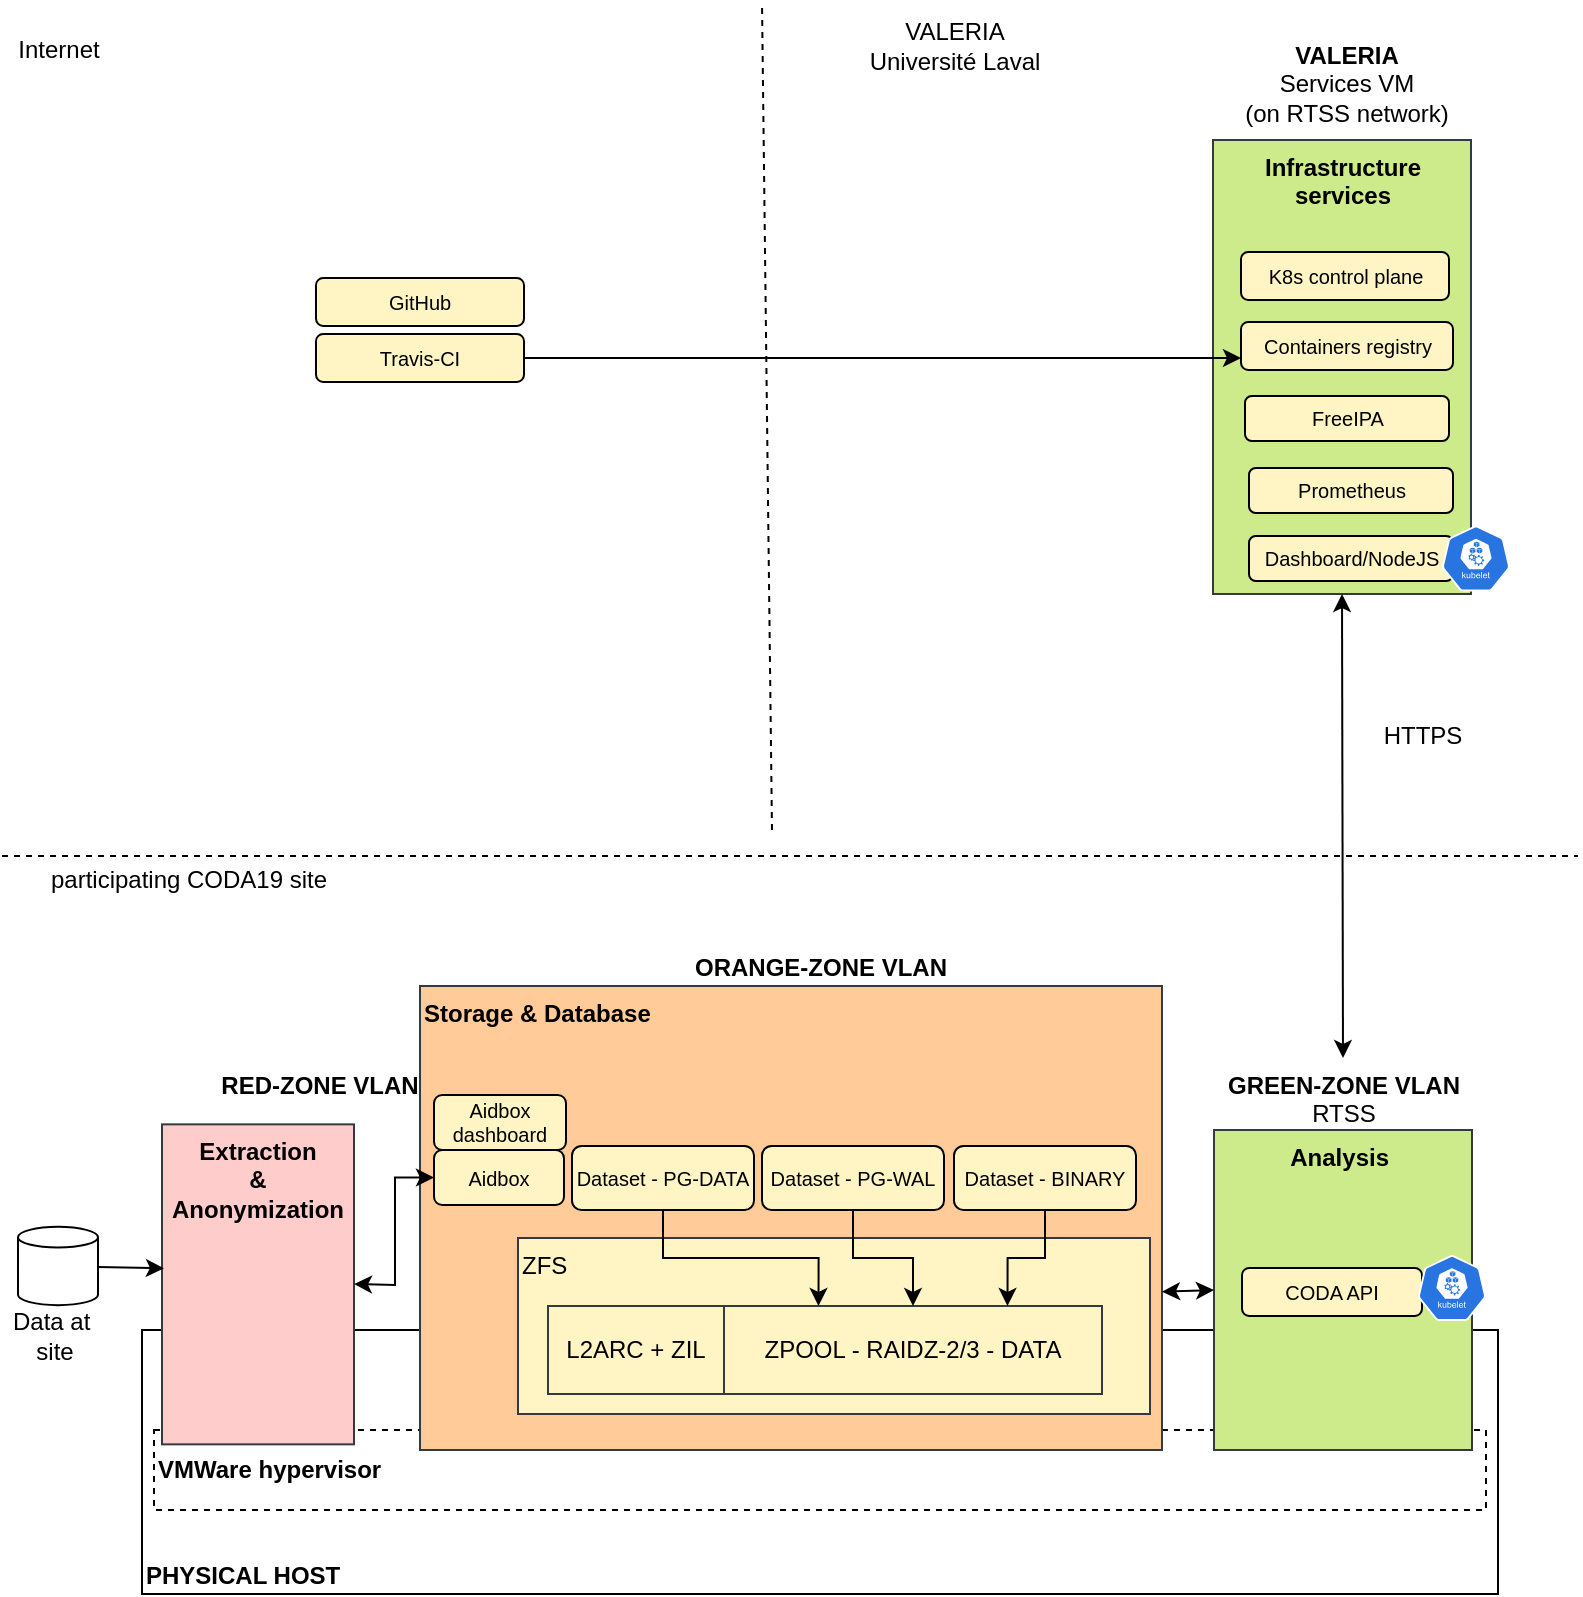 <mxfile version="13.6.2" type="device" pages="2"><diagram name="v2" id="tqLJBO_BbukvwmhvbSCI"><mxGraphModel dx="967" dy="987" grid="0" gridSize="8" guides="1" tooltips="1" connect="1" arrows="1" fold="1" page="1" pageScale="1" pageWidth="850" pageHeight="1100" math="0" shadow="0"><root><mxCell id="tmh-D557QrPGJzhV4SVf-0"/><mxCell id="tmh-D557QrPGJzhV4SVf-1" parent="tmh-D557QrPGJzhV4SVf-0"/><mxCell id="xcyX9j9_3t78MYzINzkI-0" value="PHYSICAL HOST" style="rounded=0;whiteSpace=wrap;html=1;verticalAlign=bottom;align=left;fontStyle=1" parent="tmh-D557QrPGJzhV4SVf-1" vertex="1"><mxGeometry x="96" y="673" width="678" height="132" as="geometry"/></mxCell><mxCell id="xcyX9j9_3t78MYzINzkI-14" value="VMWare hypervisor" style="rounded=0;whiteSpace=wrap;html=1;dashed=1;align=left;fontStyle=1" parent="tmh-D557QrPGJzhV4SVf-1" vertex="1"><mxGeometry x="102" y="723" width="666" height="40" as="geometry"/></mxCell><mxCell id="xcyX9j9_3t78MYzINzkI-17" value="&lt;b&gt;Extraction&lt;br style=&quot;font-size: 12px&quot;&gt;&amp;amp;&lt;br style=&quot;font-size: 12px&quot;&gt;Anonymization&lt;/b&gt;&lt;br&gt;&lt;br&gt;" style="rounded=0;whiteSpace=wrap;html=1;strokeColor=#36393d;fontSize=12;align=center;fillColor=#ffcccc;verticalAlign=top;" parent="tmh-D557QrPGJzhV4SVf-1" vertex="1"><mxGeometry x="106" y="570.18" width="96" height="160" as="geometry"/></mxCell><mxCell id="xcyX9j9_3t78MYzINzkI-19" value="&lt;b&gt;Analysis&amp;nbsp;&lt;/b&gt;" style="rounded=0;whiteSpace=wrap;html=1;strokeColor=#36393d;fontSize=12;align=center;fillColor=#cdeb8b;verticalAlign=top;" parent="tmh-D557QrPGJzhV4SVf-1" vertex="1"><mxGeometry x="632" y="573" width="129" height="160" as="geometry"/></mxCell><mxCell id="xcyX9j9_3t78MYzINzkI-20" value="&lt;b&gt;Storage &amp;amp; Database&lt;/b&gt;" style="rounded=0;whiteSpace=wrap;html=1;strokeColor=#36393d;fontSize=12;align=left;fillColor=#ffcc99;horizontal=1;verticalAlign=top;" parent="tmh-D557QrPGJzhV4SVf-1" vertex="1"><mxGeometry x="235" y="501" width="371" height="232" as="geometry"/></mxCell><mxCell id="xcyX9j9_3t78MYzINzkI-21" value="ZFS" style="rounded=0;whiteSpace=wrap;html=1;strokeColor=#36393d;fontSize=12;align=left;fillColor=#FFF4C3;verticalAlign=top;" parent="tmh-D557QrPGJzhV4SVf-1" vertex="1"><mxGeometry x="284" y="627" width="316" height="88" as="geometry"/></mxCell><mxCell id="xcyX9j9_3t78MYzINzkI-22" value="ZPOOL - RAIDZ-2/3 - DATA" style="rounded=0;whiteSpace=wrap;html=1;strokeColor=#36393d;fontSize=12;align=center;fillColor=#FFF4C3;" parent="tmh-D557QrPGJzhV4SVf-1" vertex="1"><mxGeometry x="387" y="661" width="189" height="44" as="geometry"/></mxCell><mxCell id="xcyX9j9_3t78MYzINzkI-23" value="L2ARC + ZIL" style="rounded=0;whiteSpace=wrap;html=1;strokeColor=#36393d;fontSize=12;align=center;fillColor=#FFF4C3;" parent="tmh-D557QrPGJzhV4SVf-1" vertex="1"><mxGeometry x="299" y="661" width="88" height="44" as="geometry"/></mxCell><mxCell id="xcyX9j9_3t78MYzINzkI-29" style="edgeStyle=orthogonalEdgeStyle;rounded=0;orthogonalLoop=1;jettySize=auto;html=1;exitX=0.5;exitY=1;exitDx=0;exitDy=0;entryX=0.25;entryY=0;entryDx=0;entryDy=0;fontSize=10;" parent="tmh-D557QrPGJzhV4SVf-1" source="xcyX9j9_3t78MYzINzkI-30" target="xcyX9j9_3t78MYzINzkI-22" edge="1"><mxGeometry relative="1" as="geometry"/></mxCell><mxCell id="xcyX9j9_3t78MYzINzkI-30" value="Dataset - PG-DATA" style="rounded=1;whiteSpace=wrap;html=1;strokeColor=#000000;fillColor=#FFF4C3;fontSize=10;align=center;" parent="tmh-D557QrPGJzhV4SVf-1" vertex="1"><mxGeometry x="311" y="581" width="91" height="32" as="geometry"/></mxCell><mxCell id="xcyX9j9_3t78MYzINzkI-31" style="edgeStyle=orthogonalEdgeStyle;rounded=0;orthogonalLoop=1;jettySize=auto;html=1;fontSize=10;" parent="tmh-D557QrPGJzhV4SVf-1" source="xcyX9j9_3t78MYzINzkI-32" target="xcyX9j9_3t78MYzINzkI-22" edge="1"><mxGeometry relative="1" as="geometry"/></mxCell><mxCell id="xcyX9j9_3t78MYzINzkI-32" value="Dataset - PG-WAL" style="rounded=1;whiteSpace=wrap;html=1;strokeColor=#000000;fillColor=#FFF4C3;fontSize=10;align=center;" parent="tmh-D557QrPGJzhV4SVf-1" vertex="1"><mxGeometry x="406" y="581" width="91" height="32" as="geometry"/></mxCell><mxCell id="xcyX9j9_3t78MYzINzkI-33" style="edgeStyle=orthogonalEdgeStyle;rounded=0;orthogonalLoop=1;jettySize=auto;html=1;entryX=0.75;entryY=0;entryDx=0;entryDy=0;fontSize=10;" parent="tmh-D557QrPGJzhV4SVf-1" source="xcyX9j9_3t78MYzINzkI-34" target="xcyX9j9_3t78MYzINzkI-22" edge="1"><mxGeometry relative="1" as="geometry"/></mxCell><mxCell id="xcyX9j9_3t78MYzINzkI-34" value="Dataset - BINARY" style="rounded=1;whiteSpace=wrap;html=1;strokeColor=#000000;fillColor=#FFF4C3;fontSize=10;align=center;" parent="tmh-D557QrPGJzhV4SVf-1" vertex="1"><mxGeometry x="502" y="581" width="91" height="32" as="geometry"/></mxCell><mxCell id="xcyX9j9_3t78MYzINzkI-35" value="" style="shape=image;verticalLabelPosition=bottom;labelBackgroundColor=#ffffff;verticalAlign=top;aspect=fixed;imageAspect=0;image=https://seeklogo.com/images/M/minio-logo-4B2D780928-seeklogo.com.png;" parent="tmh-D557QrPGJzhV4SVf-1" vertex="1"><mxGeometry x="507.85" y="515" width="76.15" height="33" as="geometry"/></mxCell><mxCell id="xcyX9j9_3t78MYzINzkI-36" value="" style="shape=image;verticalLabelPosition=bottom;labelBackgroundColor=#ffffff;verticalAlign=top;aspect=fixed;imageAspect=0;image=https://logos-download.com/wp-content/uploads/2016/10/PostgreSQL_logo_Postgre_SQL.png;" parent="tmh-D557QrPGJzhV4SVf-1" vertex="1"><mxGeometry x="318" y="541.83" width="171.27" height="26.35" as="geometry"/></mxCell><mxCell id="xcyX9j9_3t78MYzINzkI-38" value="RED-ZONE VLAN" style="text;html=1;strokeColor=none;fillColor=none;align=center;verticalAlign=top;whiteSpace=wrap;rounded=0;fontSize=12;fontStyle=1" parent="tmh-D557QrPGJzhV4SVf-1" vertex="1"><mxGeometry x="125" y="537" width="120" height="26" as="geometry"/></mxCell><mxCell id="xcyX9j9_3t78MYzINzkI-40" value="ORANGE-ZONE VLAN" style="text;html=1;strokeColor=none;fillColor=none;align=center;verticalAlign=top;whiteSpace=wrap;rounded=0;fontSize=12;fontStyle=1" parent="tmh-D557QrPGJzhV4SVf-1" vertex="1"><mxGeometry x="351" y="478" width="169" height="45" as="geometry"/></mxCell><mxCell id="xcyX9j9_3t78MYzINzkI-41" value="GREEN-ZONE VLAN&lt;br&gt;&lt;span style=&quot;font-weight: normal&quot;&gt;RTSS &lt;font style=&quot;font-size: 10px&quot;&gt;&lt;br&gt;&lt;/font&gt;&lt;/span&gt;" style="text;html=1;strokeColor=none;fillColor=none;align=center;verticalAlign=top;whiteSpace=wrap;rounded=0;fontSize=12;fontStyle=1" parent="tmh-D557QrPGJzhV4SVf-1" vertex="1"><mxGeometry x="636.5" y="537" width="120" height="45" as="geometry"/></mxCell><mxCell id="xcyX9j9_3t78MYzINzkI-42" value="" style="shape=image;html=1;verticalAlign=top;verticalLabelPosition=bottom;labelBackgroundColor=#ffffff;imageAspect=0;aspect=fixed;image=https://cdn2.iconfinder.com/data/icons/stilllife/48x48/filesystems/gnome-fs-nfs.png;strokeColor=#000000;fillColor=#FFF4C3;fontSize=9;align=center;" parent="tmh-D557QrPGJzhV4SVf-1" vertex="1"><mxGeometry x="536" y="543.83" width="32" height="32" as="geometry"/></mxCell><mxCell id="xcyX9j9_3t78MYzINzkI-43" value="CODA API" style="rounded=1;whiteSpace=wrap;html=1;strokeColor=#000000;fillColor=#FFF4C3;fontSize=10;align=center;" parent="tmh-D557QrPGJzhV4SVf-1" vertex="1"><mxGeometry x="646" y="642" width="90" height="24" as="geometry"/></mxCell><mxCell id="xcyX9j9_3t78MYzINzkI-47" value="" style="html=1;dashed=0;whitespace=wrap;fillColor=#2875E2;strokeColor=#ffffff;points=[[0.005,0.63,0],[0.1,0.2,0],[0.9,0.2,0],[0.5,0,0],[0.995,0.63,0],[0.72,0.99,0],[0.5,1,0],[0.28,0.99,0]];shape=mxgraph.kubernetes.icon;prIcon=kubelet;fontSize=12;align=center;" parent="tmh-D557QrPGJzhV4SVf-1" vertex="1"><mxGeometry x="731" y="635.49" width="40" height="33" as="geometry"/></mxCell><mxCell id="xcyX9j9_3t78MYzINzkI-49" value="&lt;b&gt;Infrastructure services&lt;/b&gt;" style="rounded=0;whiteSpace=wrap;html=1;strokeColor=#36393d;fontSize=12;align=center;fillColor=#cdeb8b;verticalAlign=top;" parent="tmh-D557QrPGJzhV4SVf-1" vertex="1"><mxGeometry x="631.5" y="78" width="129" height="227" as="geometry"/></mxCell><mxCell id="xcyX9j9_3t78MYzINzkI-50" value="Containers registry" style="rounded=1;whiteSpace=wrap;html=1;strokeColor=#000000;fillColor=#FFF4C3;fontSize=10;align=center;" parent="tmh-D557QrPGJzhV4SVf-1" vertex="1"><mxGeometry x="645.5" y="169" width="106" height="24" as="geometry"/></mxCell><mxCell id="xcyX9j9_3t78MYzINzkI-51" value="FreeIPA" style="rounded=1;whiteSpace=wrap;html=1;strokeColor=#000000;fillColor=#FFF4C3;fontSize=10;align=center;" parent="tmh-D557QrPGJzhV4SVf-1" vertex="1"><mxGeometry x="647.5" y="206" width="102" height="22.5" as="geometry"/></mxCell><mxCell id="xcyX9j9_3t78MYzINzkI-52" value="K8s control plane" style="rounded=1;whiteSpace=wrap;html=1;strokeColor=#000000;fillColor=#FFF4C3;fontSize=10;align=center;" parent="tmh-D557QrPGJzhV4SVf-1" vertex="1"><mxGeometry x="645.5" y="134" width="104" height="24" as="geometry"/></mxCell><mxCell id="xcyX9j9_3t78MYzINzkI-53" value="VALERIA&lt;br&gt;&lt;span style=&quot;font-weight: normal&quot;&gt;Services VM&lt;br&gt;(on RTSS network)&lt;/span&gt;" style="text;html=1;strokeColor=none;fillColor=none;align=center;verticalAlign=top;whiteSpace=wrap;rounded=0;fontSize=12;fontStyle=1" parent="tmh-D557QrPGJzhV4SVf-1" vertex="1"><mxGeometry x="614" y="22" width="169" height="56" as="geometry"/></mxCell><mxCell id="xcyX9j9_3t78MYzINzkI-54" value="Prometheus" style="rounded=1;whiteSpace=wrap;html=1;strokeColor=#000000;fillColor=#FFF4C3;fontSize=10;align=center;" parent="tmh-D557QrPGJzhV4SVf-1" vertex="1"><mxGeometry x="649.5" y="242" width="102" height="22.5" as="geometry"/></mxCell><mxCell id="xcyX9j9_3t78MYzINzkI-55" value="Dashboard/NodeJS" style="rounded=1;whiteSpace=wrap;html=1;strokeColor=#000000;fillColor=#FFF4C3;fontSize=10;align=center;" parent="tmh-D557QrPGJzhV4SVf-1" vertex="1"><mxGeometry x="649.5" y="276" width="102" height="22.5" as="geometry"/></mxCell><mxCell id="xcyX9j9_3t78MYzINzkI-57" value="GitHub" style="rounded=1;whiteSpace=wrap;html=1;strokeColor=#000000;fillColor=#FFF4C3;fontSize=10;align=center;" parent="tmh-D557QrPGJzhV4SVf-1" vertex="1"><mxGeometry x="183" y="147" width="104" height="24" as="geometry"/></mxCell><mxCell id="HNsxZ0i6CEFMTYmWByBa-2" style="edgeStyle=orthogonalEdgeStyle;rounded=0;orthogonalLoop=1;jettySize=auto;html=1;exitX=1;exitY=0.5;exitDx=0;exitDy=0;entryX=0;entryY=0.75;entryDx=0;entryDy=0;startArrow=none;startFill=0;endArrow=classic;endFill=1;" parent="tmh-D557QrPGJzhV4SVf-1" source="xcyX9j9_3t78MYzINzkI-58" target="xcyX9j9_3t78MYzINzkI-50" edge="1"><mxGeometry relative="1" as="geometry"/></mxCell><mxCell id="xcyX9j9_3t78MYzINzkI-58" value="Travis-CI" style="rounded=1;whiteSpace=wrap;html=1;strokeColor=#000000;fillColor=#FFF4C3;fontSize=10;align=center;" parent="tmh-D557QrPGJzhV4SVf-1" vertex="1"><mxGeometry x="183" y="175" width="104" height="24" as="geometry"/></mxCell><mxCell id="xcyX9j9_3t78MYzINzkI-59" value="" style="shape=cylinder2;whiteSpace=wrap;html=1;boundedLbl=1;backgroundOutline=1;size=5.17;align=left;" parent="tmh-D557QrPGJzhV4SVf-1" vertex="1"><mxGeometry x="34" y="621.41" width="40" height="39.17" as="geometry"/></mxCell><mxCell id="xcyX9j9_3t78MYzINzkI-62" value="" style="endArrow=classic;html=1;entryX=0.01;entryY=0.45;entryDx=0;entryDy=0;entryPerimeter=0;startArrow=none;startFill=0;" parent="tmh-D557QrPGJzhV4SVf-1" source="xcyX9j9_3t78MYzINzkI-59" target="xcyX9j9_3t78MYzINzkI-17" edge="1"><mxGeometry width="50" height="50" relative="1" as="geometry"><mxPoint x="601" y="661" as="sourcePoint"/><mxPoint x="651" y="611" as="targetPoint"/></mxGeometry></mxCell><mxCell id="xcyX9j9_3t78MYzINzkI-63" value="Data at&amp;nbsp;&lt;br&gt;site" style="text;html=1;resizable=0;autosize=1;align=center;verticalAlign=middle;points=[];fillColor=none;strokeColor=none;rounded=0;" parent="tmh-D557QrPGJzhV4SVf-1" vertex="1"><mxGeometry x="26" y="660" width="52" height="32" as="geometry"/></mxCell><mxCell id="xcyX9j9_3t78MYzINzkI-66" value="" style="endArrow=none;dashed=1;html=1;" parent="tmh-D557QrPGJzhV4SVf-1" edge="1"><mxGeometry width="50" height="50" relative="1" as="geometry"><mxPoint x="26" y="436" as="sourcePoint"/><mxPoint x="814" y="436" as="targetPoint"/></mxGeometry></mxCell><mxCell id="xcyX9j9_3t78MYzINzkI-67" value="participating CODA19 site" style="text;html=1;resizable=0;autosize=1;align=center;verticalAlign=middle;points=[];fillColor=none;strokeColor=none;rounded=0;" parent="tmh-D557QrPGJzhV4SVf-1" vertex="1"><mxGeometry x="45" y="439" width="148" height="18" as="geometry"/></mxCell><mxCell id="xcyX9j9_3t78MYzINzkI-68" value="VALERIA&lt;br&gt;Université Laval" style="text;html=1;resizable=0;autosize=1;align=center;verticalAlign=middle;points=[];fillColor=none;strokeColor=none;rounded=0;" parent="tmh-D557QrPGJzhV4SVf-1" vertex="1"><mxGeometry x="454" y="15" width="95" height="32" as="geometry"/></mxCell><mxCell id="xcyX9j9_3t78MYzINzkI-69" value="Internet" style="text;html=1;resizable=0;autosize=1;align=center;verticalAlign=middle;points=[];fillColor=none;strokeColor=none;rounded=0;" parent="tmh-D557QrPGJzhV4SVf-1" vertex="1"><mxGeometry x="28.5" y="24" width="51" height="18" as="geometry"/></mxCell><mxCell id="xcyX9j9_3t78MYzINzkI-70" value="" style="endArrow=none;dashed=1;html=1;" parent="tmh-D557QrPGJzhV4SVf-1" edge="1"><mxGeometry width="50" height="50" relative="1" as="geometry"><mxPoint x="411" y="423" as="sourcePoint"/><mxPoint x="406" y="9" as="targetPoint"/></mxGeometry></mxCell><mxCell id="xcyX9j9_3t78MYzINzkI-71" value="" style="endArrow=classic;html=1;exitX=0.5;exitY=1;exitDx=0;exitDy=0;entryX=0.5;entryY=0;entryDx=0;entryDy=0;startArrow=classic;startFill=1;" parent="tmh-D557QrPGJzhV4SVf-1" source="xcyX9j9_3t78MYzINzkI-49" target="xcyX9j9_3t78MYzINzkI-41" edge="1"><mxGeometry width="50" height="50" relative="1" as="geometry"><mxPoint x="601" y="400" as="sourcePoint"/><mxPoint x="651" y="350" as="targetPoint"/></mxGeometry></mxCell><mxCell id="xcyX9j9_3t78MYzINzkI-72" value="HTTPS" style="text;html=1;resizable=0;autosize=1;align=center;verticalAlign=middle;points=[];fillColor=none;strokeColor=none;rounded=0;" parent="tmh-D557QrPGJzhV4SVf-1" vertex="1"><mxGeometry x="711.5" y="367" width="49" height="18" as="geometry"/></mxCell><mxCell id="HNsxZ0i6CEFMTYmWByBa-0" value="" style="endArrow=classic;startArrow=classic;html=1;entryX=0;entryY=0.5;entryDx=0;entryDy=0;edgeStyle=orthogonalEdgeStyle;rounded=0;" parent="tmh-D557QrPGJzhV4SVf-1" target="HgPckvsHtpQbL60gwhYp-0" edge="1"><mxGeometry width="50" height="50" relative="1" as="geometry"><mxPoint x="202" y="650" as="sourcePoint"/><mxPoint x="651" y="350" as="targetPoint"/></mxGeometry></mxCell><mxCell id="HNsxZ0i6CEFMTYmWByBa-1" value="" style="endArrow=classic;startArrow=classic;html=1;exitX=1;exitY=0.659;exitDx=0;exitDy=0;entryX=0;entryY=0.5;entryDx=0;entryDy=0;exitPerimeter=0;" parent="tmh-D557QrPGJzhV4SVf-1" source="xcyX9j9_3t78MYzINzkI-20" target="xcyX9j9_3t78MYzINzkI-19" edge="1"><mxGeometry width="50" height="50" relative="1" as="geometry"><mxPoint x="594" y="656.95" as="sourcePoint"/><mxPoint x="622.999" y="656.502" as="targetPoint"/></mxGeometry></mxCell><mxCell id="HNsxZ0i6CEFMTYmWByBa-3" value="" style="html=1;dashed=0;whitespace=wrap;fillColor=#2875E2;strokeColor=#ffffff;points=[[0.005,0.63,0],[0.1,0.2,0],[0.9,0.2,0],[0.5,0,0],[0.995,0.63,0],[0.72,0.99,0],[0.5,1,0],[0.28,0.99,0]];shape=mxgraph.kubernetes.icon;prIcon=kubelet;fontSize=12;align=center;" parent="tmh-D557QrPGJzhV4SVf-1" vertex="1"><mxGeometry x="743" y="270.75" width="40" height="33" as="geometry"/></mxCell><mxCell id="HgPckvsHtpQbL60gwhYp-0" value="Aidbox" style="rounded=1;whiteSpace=wrap;html=1;strokeColor=#000000;fillColor=#FFF4C3;fontSize=10;align=center;" vertex="1" parent="tmh-D557QrPGJzhV4SVf-1"><mxGeometry x="242" y="583" width="65" height="27.5" as="geometry"/></mxCell><mxCell id="HgPckvsHtpQbL60gwhYp-1" value="Aidbox&lt;br&gt;dashboard" style="rounded=1;whiteSpace=wrap;html=1;strokeColor=#000000;fillColor=#FFF4C3;fontSize=10;align=center;" vertex="1" parent="tmh-D557QrPGJzhV4SVf-1"><mxGeometry x="242" y="555.5" width="66" height="27.5" as="geometry"/></mxCell></root></mxGraphModel></diagram><diagram id="jNsKV1c-_8GDwIXnJQkx" name="v1"><mxGraphModel dx="1296" dy="903" grid="0" gridSize="8" guides="1" tooltips="1" connect="1" arrows="1" fold="1" page="1" pageScale="1" pageWidth="850" pageHeight="1100" math="0" shadow="0"><root><mxCell id="0"/><mxCell id="1" parent="0"/><mxCell id="x_blu2pq1rbYdd1YHIHq-1" value="PHYSICAL HOST" style="rounded=0;whiteSpace=wrap;html=1;verticalAlign=bottom;align=left;fontStyle=1" parent="1" vertex="1"><mxGeometry x="60" y="280" width="720" height="230" as="geometry"/></mxCell><mxCell id="x_blu2pq1rbYdd1YHIHq-31" value="&lt;b&gt;DISKS - DAS + HBA - Binary files and databases&lt;/b&gt;" style="rounded=0;whiteSpace=wrap;html=1;dashed=1;align=left;verticalAlign=bottom;" parent="1" vertex="1"><mxGeometry x="329" y="381" width="431" height="100" as="geometry"/></mxCell><mxCell id="x_blu2pq1rbYdd1YHIHq-16" value="" style="shape=image;html=1;verticalAlign=top;verticalLabelPosition=bottom;labelBackgroundColor=#ffffff;imageAspect=0;aspect=fixed;image=https://cdn0.iconfinder.com/data/icons/30-hardware-line-icons/64/HDD-128.png;align=left;" parent="1" vertex="1"><mxGeometry x="607" y="401.43" width="50" height="50" as="geometry"/></mxCell><mxCell id="x_blu2pq1rbYdd1YHIHq-12" value="" style="shape=image;html=1;verticalAlign=top;verticalLabelPosition=bottom;labelBackgroundColor=#ffffff;imageAspect=0;aspect=fixed;image=https://cdn0.iconfinder.com/data/icons/30-hardware-line-icons/64/HDD-128.png;align=left;" parent="1" vertex="1"><mxGeometry x="527" y="401.43" width="50" height="50" as="geometry"/></mxCell><mxCell id="x_blu2pq1rbYdd1YHIHq-15" value="" style="shape=image;html=1;verticalAlign=top;verticalLabelPosition=bottom;labelBackgroundColor=#ffffff;imageAspect=0;aspect=fixed;image=https://cdn0.iconfinder.com/data/icons/30-hardware-line-icons/64/HDD-128.png;align=left;" parent="1" vertex="1"><mxGeometry x="567" y="401.43" width="50" height="50" as="geometry"/></mxCell><mxCell id="x_blu2pq1rbYdd1YHIHq-17" value="" style="shape=image;html=1;verticalAlign=top;verticalLabelPosition=bottom;labelBackgroundColor=#ffffff;imageAspect=0;aspect=fixed;image=https://cdn0.iconfinder.com/data/icons/30-hardware-line-icons/64/HDD-128.png;align=left;" parent="1" vertex="1"><mxGeometry x="647" y="401.43" width="50" height="50" as="geometry"/></mxCell><mxCell id="x_blu2pq1rbYdd1YHIHq-18" value="" style="shape=image;html=1;verticalAlign=top;verticalLabelPosition=bottom;labelBackgroundColor=#ffffff;imageAspect=0;aspect=fixed;image=https://cdn0.iconfinder.com/data/icons/30-hardware-line-icons/64/HDD-128.png;align=left;" parent="1" vertex="1"><mxGeometry x="685" y="401.43" width="50" height="50" as="geometry"/></mxCell><mxCell id="x_blu2pq1rbYdd1YHIHq-27" value="" style="shape=image;html=1;verticalAlign=top;verticalLabelPosition=bottom;labelBackgroundColor=#ffffff;imageAspect=0;aspect=fixed;image=https://cdn1.iconfinder.com/data/icons/computer-hardware-line-vol-2/52/storage__ssd__card__device__data__server__hardware-128.png;align=left;" parent="1" vertex="1"><mxGeometry x="423" y="406.43" width="40" height="40" as="geometry"/></mxCell><mxCell id="x_blu2pq1rbYdd1YHIHq-28" value="" style="shape=image;html=1;verticalAlign=top;verticalLabelPosition=bottom;labelBackgroundColor=#ffffff;imageAspect=0;aspect=fixed;image=https://cdn1.iconfinder.com/data/icons/computer-hardware-line-vol-2/52/storage__ssd__card__device__data__server__hardware-128.png;align=left;" parent="1" vertex="1"><mxGeometry x="366" y="406.43" width="40" height="40" as="geometry"/></mxCell><mxCell id="x_blu2pq1rbYdd1YHIHq-21" value="&lt;b&gt;DISKS - GP - RAID - HYPERVISOR + VMs&lt;/b&gt;" style="rounded=0;whiteSpace=wrap;html=1;align=left;dashed=1;verticalAlign=bottom;" parent="1" vertex="1"><mxGeometry x="70" y="380" width="250" height="102" as="geometry"/></mxCell><mxCell id="x_blu2pq1rbYdd1YHIHq-9" value="" style="shape=image;html=1;verticalAlign=top;verticalLabelPosition=bottom;labelBackgroundColor=#ffffff;imageAspect=0;aspect=fixed;image=https://cdn1.iconfinder.com/data/icons/computer-hardware-line-vol-2/52/storage__ssd__card__device__data__server__hardware-128.png;align=left;" parent="1" vertex="1"><mxGeometry x="149" y="411.429" width="40" height="40" as="geometry"/></mxCell><mxCell id="x_blu2pq1rbYdd1YHIHq-13" value="" style="shape=image;html=1;verticalAlign=top;verticalLabelPosition=bottom;labelBackgroundColor=#ffffff;imageAspect=0;aspect=fixed;image=https://cdn1.iconfinder.com/data/icons/computer-hardware-line-vol-2/52/storage__ssd__card__device__data__server__hardware-128.png;align=left;" parent="1" vertex="1"><mxGeometry x="104" y="411.429" width="40" height="40" as="geometry"/></mxCell><mxCell id="x_blu2pq1rbYdd1YHIHq-25" value="" style="shape=image;html=1;verticalAlign=top;verticalLabelPosition=bottom;labelBackgroundColor=#ffffff;imageAspect=0;aspect=fixed;image=https://cdn0.iconfinder.com/data/icons/30-hardware-line-icons/64/HDD-128.png;align=left;" parent="1" vertex="1"><mxGeometry x="233" y="406.429" width="50" height="50" as="geometry"/></mxCell><mxCell id="x_blu2pq1rbYdd1YHIHq-26" value="" style="shape=image;html=1;verticalAlign=top;verticalLabelPosition=bottom;labelBackgroundColor=#ffffff;imageAspect=0;aspect=fixed;image=https://cdn0.iconfinder.com/data/icons/30-hardware-line-icons/64/HDD-128.png;align=left;" parent="1" vertex="1"><mxGeometry x="188" y="406.429" width="50" height="50" as="geometry"/></mxCell><mxCell id="x_blu2pq1rbYdd1YHIHq-32" value="Hypervisor" style="rounded=0;whiteSpace=wrap;html=1;dashed=1;align=left;fontStyle=1" parent="1" vertex="1"><mxGeometry x="70" y="330" width="690" height="40" as="geometry"/></mxCell><mxCell id="x_blu2pq1rbYdd1YHIHq-33" value="" style="shape=image;html=1;verticalAlign=top;verticalLabelPosition=bottom;labelBackgroundColor=#ffffff;imageAspect=0;aspect=fixed;image=https://cdn0.iconfinder.com/data/icons/30-hardware-line-icons/64/HDD-128.png;align=left;" parent="1" vertex="1"><mxGeometry x="470" y="401.43" width="49" height="50" as="geometry"/></mxCell><mxCell id="x_blu2pq1rbYdd1YHIHq-34" value="..." style="text;html=1;strokeColor=none;fillColor=none;align=center;verticalAlign=middle;whiteSpace=wrap;rounded=0;dashed=1;fontStyle=1;fontSize=20;" parent="1" vertex="1"><mxGeometry x="502" y="426.43" width="40" height="20" as="geometry"/></mxCell><mxCell id="x_blu2pq1rbYdd1YHIHq-37" value="&lt;b&gt;Extraction&lt;br style=&quot;font-size: 12px&quot;&gt;&amp;amp;&lt;br style=&quot;font-size: 12px&quot;&gt;Anonymization&lt;/b&gt;&lt;br&gt;&lt;br&gt;" style="rounded=0;whiteSpace=wrap;html=1;strokeColor=#36393d;fontSize=12;align=center;fillColor=#ffcccc;verticalAlign=top;" parent="1" vertex="1"><mxGeometry x="80" y="176" width="96" height="160" as="geometry"/></mxCell><mxCell id="x_blu2pq1rbYdd1YHIHq-39" value="" style="endArrow=none;dashed=1;html=1;dashPattern=1 3;strokeWidth=2;fontSize=12;" parent="1" edge="1"><mxGeometry width="50" height="50" relative="1" as="geometry"><mxPoint x="325" y="512" as="sourcePoint"/><mxPoint x="325" y="280" as="targetPoint"/></mxGeometry></mxCell><mxCell id="x_blu2pq1rbYdd1YHIHq-40" value="&lt;b&gt;Computation&lt;br&gt;&amp;amp;&lt;br&gt;Serving&lt;/b&gt;" style="rounded=0;whiteSpace=wrap;html=1;strokeColor=#36393d;fontSize=12;align=center;fillColor=#cdeb8b;verticalAlign=top;" parent="1" vertex="1"><mxGeometry x="207" y="176" width="96" height="160" as="geometry"/></mxCell><mxCell id="x_blu2pq1rbYdd1YHIHq-41" value="&lt;b&gt;Storage &amp;amp; Database&lt;/b&gt;" style="rounded=0;whiteSpace=wrap;html=1;strokeColor=#36393d;fontSize=12;align=left;fillColor=#ffcc99;horizontal=1;verticalAlign=top;" parent="1" vertex="1"><mxGeometry x="336" y="104" width="416" height="232" as="geometry"/></mxCell><mxCell id="x_blu2pq1rbYdd1YHIHq-45" value="ZFS" style="rounded=0;whiteSpace=wrap;html=1;strokeColor=#36393d;fontSize=12;align=left;fillColor=#FFF4C3;verticalAlign=top;" parent="1" vertex="1"><mxGeometry x="344" y="232" width="400" height="88" as="geometry"/></mxCell><mxCell id="x_blu2pq1rbYdd1YHIHq-43" value="ZPOOL - RAIDZ-2/3 - DATA" style="rounded=0;whiteSpace=wrap;html=1;strokeColor=#36393d;fontSize=12;align=center;fillColor=#FFF4C3;" parent="1" vertex="1"><mxGeometry x="472" y="264" width="264" height="44" as="geometry"/></mxCell><mxCell id="x_blu2pq1rbYdd1YHIHq-44" value="L2ARC + ZIL" style="rounded=0;whiteSpace=wrap;html=1;strokeColor=#36393d;fontSize=12;align=center;fillColor=#FFF4C3;" parent="1" vertex="1"><mxGeometry x="357" y="264" width="115" height="44" as="geometry"/></mxCell><mxCell id="x_blu2pq1rbYdd1YHIHq-46" style="edgeStyle=orthogonalEdgeStyle;rounded=0;orthogonalLoop=1;jettySize=auto;html=1;entryX=0.25;entryY=1;entryDx=0;entryDy=0;fontSize=12;" parent="1" source="x_blu2pq1rbYdd1YHIHq-28" target="x_blu2pq1rbYdd1YHIHq-44" edge="1"><mxGeometry relative="1" as="geometry"/></mxCell><mxCell id="x_blu2pq1rbYdd1YHIHq-47" style="edgeStyle=orthogonalEdgeStyle;rounded=0;orthogonalLoop=1;jettySize=auto;html=1;entryX=0.75;entryY=1;entryDx=0;entryDy=0;fontSize=12;" parent="1" source="x_blu2pq1rbYdd1YHIHq-27" target="x_blu2pq1rbYdd1YHIHq-44" edge="1"><mxGeometry relative="1" as="geometry"/></mxCell><mxCell id="x_blu2pq1rbYdd1YHIHq-48" style="edgeStyle=orthogonalEdgeStyle;rounded=0;orthogonalLoop=1;jettySize=auto;html=1;entryX=0.087;entryY=0.977;entryDx=0;entryDy=0;entryPerimeter=0;fontSize=12;" parent="1" source="x_blu2pq1rbYdd1YHIHq-33" target="x_blu2pq1rbYdd1YHIHq-43" edge="1"><mxGeometry relative="1" as="geometry"/></mxCell><mxCell id="x_blu2pq1rbYdd1YHIHq-49" style="edgeStyle=orthogonalEdgeStyle;rounded=0;orthogonalLoop=1;jettySize=auto;html=1;entryX=0.902;entryY=1;entryDx=0;entryDy=0;entryPerimeter=0;fontSize=12;" parent="1" source="x_blu2pq1rbYdd1YHIHq-18" target="x_blu2pq1rbYdd1YHIHq-43" edge="1"><mxGeometry relative="1" as="geometry"/></mxCell><mxCell id="x_blu2pq1rbYdd1YHIHq-50" value="... device passthrough ..." style="text;html=1;strokeColor=none;fillColor=none;align=center;verticalAlign=middle;whiteSpace=wrap;rounded=0;fontSize=12;" parent="1" vertex="1"><mxGeometry x="503" y="344" width="200" height="20" as="geometry"/></mxCell><mxCell id="x_blu2pq1rbYdd1YHIHq-53" value="" style="html=1;dashed=0;whitespace=wrap;fillColor=#2875E2;strokeColor=#ffffff;points=[[0.005,0.63,0],[0.1,0.2,0],[0.9,0.2,0],[0.5,0,0],[0.995,0.63,0],[0.72,0.99,0],[0.5,1,0],[0.28,0.99,0]];shape=mxgraph.kubernetes.icon;prIcon=kubelet;fontSize=12;align=center;" parent="1" vertex="1"><mxGeometry x="214.5" y="241" width="81" height="64" as="geometry"/></mxCell><mxCell id="x_blu2pq1rbYdd1YHIHq-59" style="edgeStyle=orthogonalEdgeStyle;rounded=0;orthogonalLoop=1;jettySize=auto;html=1;exitX=0.5;exitY=1;exitDx=0;exitDy=0;entryX=0.25;entryY=0;entryDx=0;entryDy=0;fontSize=10;" parent="1" source="x_blu2pq1rbYdd1YHIHq-56" target="x_blu2pq1rbYdd1YHIHq-43" edge="1"><mxGeometry relative="1" as="geometry"/></mxCell><mxCell id="x_blu2pq1rbYdd1YHIHq-56" value="Dataset - PG-DATA" style="rounded=1;whiteSpace=wrap;html=1;strokeColor=#000000;fillColor=#FFF4C3;fontSize=10;align=center;" parent="1" vertex="1"><mxGeometry x="463" y="192" width="91" height="32" as="geometry"/></mxCell><mxCell id="x_blu2pq1rbYdd1YHIHq-60" style="edgeStyle=orthogonalEdgeStyle;rounded=0;orthogonalLoop=1;jettySize=auto;html=1;fontSize=10;" parent="1" source="x_blu2pq1rbYdd1YHIHq-57" target="x_blu2pq1rbYdd1YHIHq-43" edge="1"><mxGeometry relative="1" as="geometry"/></mxCell><mxCell id="x_blu2pq1rbYdd1YHIHq-57" value="Dataset - PG-WAL" style="rounded=1;whiteSpace=wrap;html=1;strokeColor=#000000;fillColor=#FFF4C3;fontSize=10;align=center;" parent="1" vertex="1"><mxGeometry x="558" y="192" width="91" height="32" as="geometry"/></mxCell><mxCell id="x_blu2pq1rbYdd1YHIHq-61" style="edgeStyle=orthogonalEdgeStyle;rounded=0;orthogonalLoop=1;jettySize=auto;html=1;entryX=0.75;entryY=0;entryDx=0;entryDy=0;fontSize=10;" parent="1" source="x_blu2pq1rbYdd1YHIHq-58" target="x_blu2pq1rbYdd1YHIHq-43" edge="1"><mxGeometry relative="1" as="geometry"/></mxCell><mxCell id="x_blu2pq1rbYdd1YHIHq-58" value="Dataset - BINARY" style="rounded=1;whiteSpace=wrap;html=1;strokeColor=#000000;fillColor=#FFF4C3;fontSize=10;align=center;" parent="1" vertex="1"><mxGeometry x="654" y="192" width="91" height="32" as="geometry"/></mxCell><mxCell id="x_blu2pq1rbYdd1YHIHq-64" value="" style="shape=image;verticalLabelPosition=bottom;labelBackgroundColor=#ffffff;verticalAlign=top;aspect=fixed;imageAspect=0;image=https://seeklogo.com/images/M/minio-logo-4B2D780928-seeklogo.com.png;" parent="1" vertex="1"><mxGeometry x="659.85" y="126" width="76.15" height="33" as="geometry"/></mxCell><mxCell id="x_blu2pq1rbYdd1YHIHq-72" value="" style="shape=image;verticalLabelPosition=bottom;labelBackgroundColor=#ffffff;verticalAlign=top;aspect=fixed;imageAspect=0;image=https://logos-download.com/wp-content/uploads/2016/10/PostgreSQL_logo_Postgre_SQL.png;" parent="1" vertex="1"><mxGeometry x="470" y="152.83" width="171.27" height="26.35" as="geometry"/></mxCell><mxCell id="V3RfW-ZcdMEoPT3UrXx7-1" value="" style="endArrow=none;dashed=1;html=1;dashPattern=1 3;strokeWidth=2;fontSize=10;" parent="1" edge="1"><mxGeometry width="50" height="50" relative="1" as="geometry"><mxPoint x="187" y="276" as="sourcePoint"/><mxPoint x="187" y="64" as="targetPoint"/></mxGeometry></mxCell><mxCell id="V3RfW-ZcdMEoPT3UrXx7-2" value="RED-ZONE VLAN" style="text;html=1;strokeColor=none;fillColor=none;align=center;verticalAlign=top;whiteSpace=wrap;rounded=0;fontSize=12;fontStyle=1" parent="1" vertex="1"><mxGeometry x="64" y="64" width="120" height="60" as="geometry"/></mxCell><mxCell id="V3RfW-ZcdMEoPT3UrXx7-3" value="" style="endArrow=none;dashed=1;html=1;dashPattern=1 3;strokeWidth=2;fontSize=10;" parent="1" edge="1"><mxGeometry width="50" height="50" relative="1" as="geometry"><mxPoint x="325" y="277" as="sourcePoint"/><mxPoint x="325" y="61" as="targetPoint"/></mxGeometry></mxCell><mxCell id="V3RfW-ZcdMEoPT3UrXx7-4" value="ORANGE-ZONE VLAN" style="text;html=1;strokeColor=none;fillColor=none;align=center;verticalAlign=top;whiteSpace=wrap;rounded=0;fontSize=12;fontStyle=1" parent="1" vertex="1"><mxGeometry x="459.5" y="64" width="169" height="56" as="geometry"/></mxCell><mxCell id="V3RfW-ZcdMEoPT3UrXx7-5" value="GREEN-ZONE VLAN&lt;br&gt;&lt;span style=&quot;font-weight: normal&quot;&gt;RTSS &lt;br&gt;&lt;font style=&quot;font-size: 10px&quot;&gt;DIRECT or NATed?&lt;br&gt;Used as bastion host?&lt;br&gt;&lt;/font&gt;&lt;/span&gt;" style="text;html=1;strokeColor=none;fillColor=none;align=center;verticalAlign=top;whiteSpace=wrap;rounded=0;fontSize=12;fontStyle=1" parent="1" vertex="1"><mxGeometry x="195" y="64" width="120" height="96" as="geometry"/></mxCell><mxCell id="1k6cD9tUeZ3WdY47XVeL-7" value="" style="shape=image;html=1;verticalAlign=top;verticalLabelPosition=bottom;labelBackgroundColor=#ffffff;imageAspect=0;aspect=fixed;image=https://cdn2.iconfinder.com/data/icons/stilllife/48x48/filesystems/gnome-fs-nfs.png;strokeColor=#000000;fillColor=#FFF4C3;fontSize=9;align=center;" parent="1" vertex="1"><mxGeometry x="688" y="154.83" width="32" height="32" as="geometry"/></mxCell></root></mxGraphModel></diagram></mxfile>